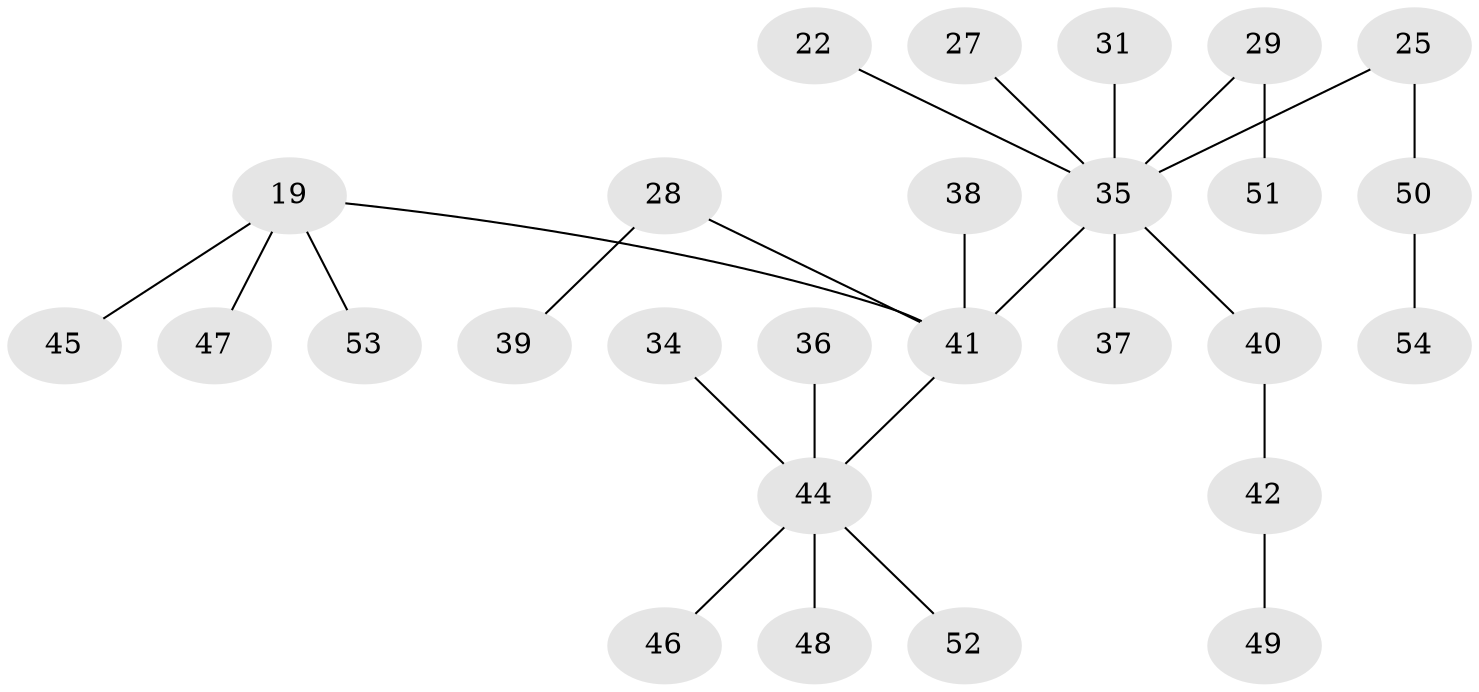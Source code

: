 // original degree distribution, {3: 0.1111111111111111, 5: 0.018518518518518517, 4: 0.07407407407407407, 6: 0.018518518518518517, 2: 0.35185185185185186, 1: 0.42592592592592593}
// Generated by graph-tools (version 1.1) at 2025/53/03/09/25 04:53:21]
// undirected, 27 vertices, 26 edges
graph export_dot {
graph [start="1"]
  node [color=gray90,style=filled];
  19 [super="+9+11"];
  22;
  25;
  27;
  28 [super="+20+18+23"];
  29;
  31;
  34;
  35 [super="+26+16"];
  36;
  37;
  38;
  39;
  40;
  41 [super="+32+15"];
  42;
  44 [super="+43"];
  45;
  46;
  47;
  48;
  49;
  50;
  51;
  52;
  53;
  54;
  19 -- 53;
  19 -- 45;
  19 -- 47;
  19 -- 41;
  22 -- 35;
  25 -- 50;
  25 -- 35;
  27 -- 35;
  28 -- 39;
  28 -- 41;
  29 -- 51;
  29 -- 35;
  31 -- 35;
  34 -- 44;
  35 -- 37;
  35 -- 40;
  35 -- 41;
  36 -- 44;
  38 -- 41;
  40 -- 42;
  41 -- 44;
  42 -- 49;
  44 -- 48;
  44 -- 52;
  44 -- 46;
  50 -- 54;
}

